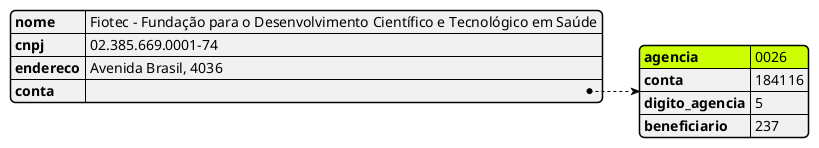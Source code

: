 @startjson Exemplo de JSON
#highlight "conta" / "agencia"
#highlight "agencia" / "conta"
{
  "nome": "Fiotec - Fundação para o Desenvolvimento Científico e Tecnológico em Saúde",
  "cnpj": "02.385.669.0001-74",
  "endereco": "Avenida Brasil, 4036",  
  "conta": {
    "agencia": "0026",
    "conta": "184116",
    "digito_agencia": "5",
    "beneficiario": "237"
  }
}
@endjson